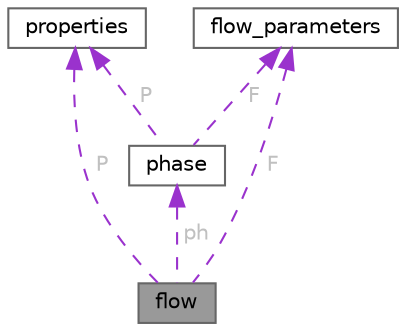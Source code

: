 digraph "flow"
{
 // LATEX_PDF_SIZE
  bgcolor="transparent";
  edge [fontname=Helvetica,fontsize=10,labelfontname=Helvetica,labelfontsize=10];
  node [fontname=Helvetica,fontsize=10,shape=box,height=0.2,width=0.4];
  Node1 [id="Node000001",label="flow",height=0.2,width=0.4,color="gray40", fillcolor="grey60", style="filled", fontcolor="black",tooltip="Structure to define the parameters of one flow."];
  Node2 -> Node1 [id="edge1_Node000001_Node000002",dir="back",color="darkorchid3",style="dashed",tooltip=" ",label=" P",fontcolor="grey" ];
  Node2 [id="Node000002",label="properties",height=0.2,width=0.4,color="gray40", fillcolor="white", style="filled",URL="$structproperties.html",tooltip="Structure to define flow or species properties."];
  Node3 -> Node1 [id="edge2_Node000001_Node000003",dir="back",color="darkorchid3",style="dashed",tooltip=" ",label=" F",fontcolor="grey" ];
  Node3 [id="Node000003",label="flow_parameters",height=0.2,width=0.4,color="gray40", fillcolor="white", style="filled",URL="$structflow__parameters.html",tooltip="Structure to define flow parameters."];
  Node4 -> Node1 [id="edge3_Node000001_Node000004",dir="back",color="darkorchid3",style="dashed",tooltip=" ",label=" ph",fontcolor="grey" ];
  Node4 [id="Node000004",label="phase",height=0.2,width=0.4,color="gray40", fillcolor="white", style="filled",URL="$structphase.html",tooltip="Structure to define the parameters of one flow phase."];
  Node2 -> Node4 [id="edge4_Node000004_Node000002",dir="back",color="darkorchid3",style="dashed",tooltip=" ",label=" P",fontcolor="grey" ];
  Node3 -> Node4 [id="edge5_Node000004_Node000003",dir="back",color="darkorchid3",style="dashed",tooltip=" ",label=" F",fontcolor="grey" ];
}
